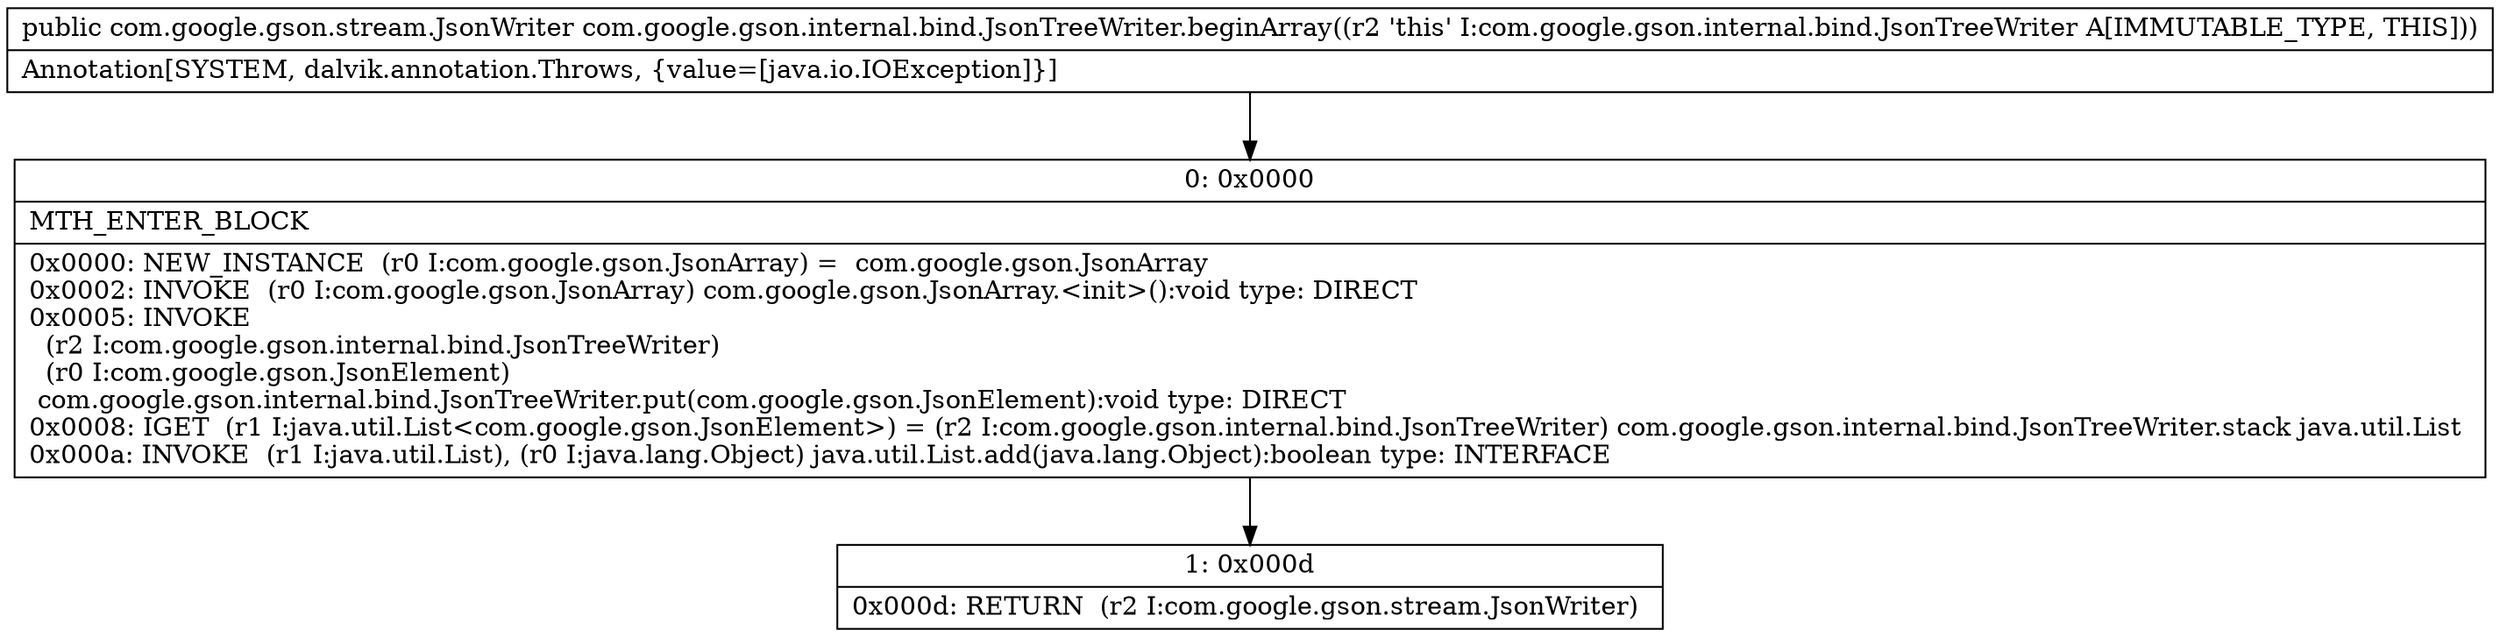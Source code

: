 digraph "CFG forcom.google.gson.internal.bind.JsonTreeWriter.beginArray()Lcom\/google\/gson\/stream\/JsonWriter;" {
Node_0 [shape=record,label="{0\:\ 0x0000|MTH_ENTER_BLOCK\l|0x0000: NEW_INSTANCE  (r0 I:com.google.gson.JsonArray) =  com.google.gson.JsonArray \l0x0002: INVOKE  (r0 I:com.google.gson.JsonArray) com.google.gson.JsonArray.\<init\>():void type: DIRECT \l0x0005: INVOKE  \l  (r2 I:com.google.gson.internal.bind.JsonTreeWriter)\l  (r0 I:com.google.gson.JsonElement)\l com.google.gson.internal.bind.JsonTreeWriter.put(com.google.gson.JsonElement):void type: DIRECT \l0x0008: IGET  (r1 I:java.util.List\<com.google.gson.JsonElement\>) = (r2 I:com.google.gson.internal.bind.JsonTreeWriter) com.google.gson.internal.bind.JsonTreeWriter.stack java.util.List \l0x000a: INVOKE  (r1 I:java.util.List), (r0 I:java.lang.Object) java.util.List.add(java.lang.Object):boolean type: INTERFACE \l}"];
Node_1 [shape=record,label="{1\:\ 0x000d|0x000d: RETURN  (r2 I:com.google.gson.stream.JsonWriter) \l}"];
MethodNode[shape=record,label="{public com.google.gson.stream.JsonWriter com.google.gson.internal.bind.JsonTreeWriter.beginArray((r2 'this' I:com.google.gson.internal.bind.JsonTreeWriter A[IMMUTABLE_TYPE, THIS]))  | Annotation[SYSTEM, dalvik.annotation.Throws, \{value=[java.io.IOException]\}]\l}"];
MethodNode -> Node_0;
Node_0 -> Node_1;
}

